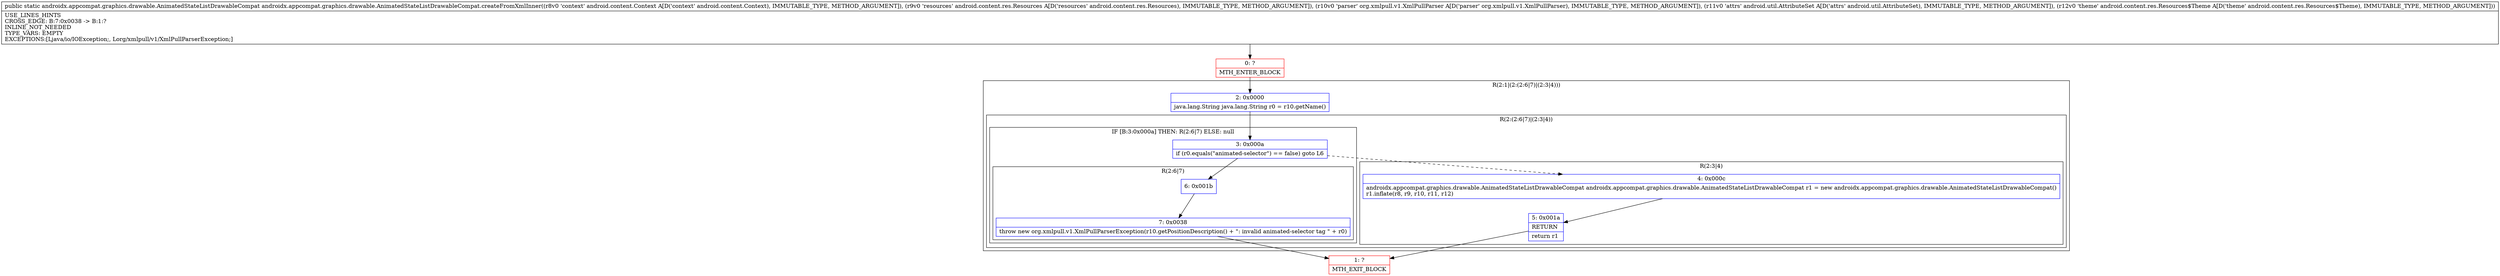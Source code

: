 digraph "CFG forandroidx.appcompat.graphics.drawable.AnimatedStateListDrawableCompat.createFromXmlInner(Landroid\/content\/Context;Landroid\/content\/res\/Resources;Lorg\/xmlpull\/v1\/XmlPullParser;Landroid\/util\/AttributeSet;Landroid\/content\/res\/Resources$Theme;)Landroidx\/appcompat\/graphics\/drawable\/AnimatedStateListDrawableCompat;" {
subgraph cluster_Region_1724770288 {
label = "R(2:1|(2:(2:6|7)|(2:3|4)))";
node [shape=record,color=blue];
Node_2 [shape=record,label="{2\:\ 0x0000|java.lang.String java.lang.String r0 = r10.getName()\l}"];
subgraph cluster_Region_969107958 {
label = "R(2:(2:6|7)|(2:3|4))";
node [shape=record,color=blue];
subgraph cluster_IfRegion_266875911 {
label = "IF [B:3:0x000a] THEN: R(2:6|7) ELSE: null";
node [shape=record,color=blue];
Node_3 [shape=record,label="{3\:\ 0x000a|if (r0.equals(\"animated\-selector\") == false) goto L6\l}"];
subgraph cluster_Region_696616028 {
label = "R(2:6|7)";
node [shape=record,color=blue];
Node_6 [shape=record,label="{6\:\ 0x001b}"];
Node_7 [shape=record,label="{7\:\ 0x0038|throw new org.xmlpull.v1.XmlPullParserException(r10.getPositionDescription() + \": invalid animated\-selector tag \" + r0)\l}"];
}
}
subgraph cluster_Region_1145526450 {
label = "R(2:3|4)";
node [shape=record,color=blue];
Node_4 [shape=record,label="{4\:\ 0x000c|androidx.appcompat.graphics.drawable.AnimatedStateListDrawableCompat androidx.appcompat.graphics.drawable.AnimatedStateListDrawableCompat r1 = new androidx.appcompat.graphics.drawable.AnimatedStateListDrawableCompat()\lr1.inflate(r8, r9, r10, r11, r12)\l}"];
Node_5 [shape=record,label="{5\:\ 0x001a|RETURN\l|return r1\l}"];
}
}
}
Node_0 [shape=record,color=red,label="{0\:\ ?|MTH_ENTER_BLOCK\l}"];
Node_1 [shape=record,color=red,label="{1\:\ ?|MTH_EXIT_BLOCK\l}"];
MethodNode[shape=record,label="{public static androidx.appcompat.graphics.drawable.AnimatedStateListDrawableCompat androidx.appcompat.graphics.drawable.AnimatedStateListDrawableCompat.createFromXmlInner((r8v0 'context' android.content.Context A[D('context' android.content.Context), IMMUTABLE_TYPE, METHOD_ARGUMENT]), (r9v0 'resources' android.content.res.Resources A[D('resources' android.content.res.Resources), IMMUTABLE_TYPE, METHOD_ARGUMENT]), (r10v0 'parser' org.xmlpull.v1.XmlPullParser A[D('parser' org.xmlpull.v1.XmlPullParser), IMMUTABLE_TYPE, METHOD_ARGUMENT]), (r11v0 'attrs' android.util.AttributeSet A[D('attrs' android.util.AttributeSet), IMMUTABLE_TYPE, METHOD_ARGUMENT]), (r12v0 'theme' android.content.res.Resources$Theme A[D('theme' android.content.res.Resources$Theme), IMMUTABLE_TYPE, METHOD_ARGUMENT]))  | USE_LINES_HINTS\lCROSS_EDGE: B:7:0x0038 \-\> B:1:?\lINLINE_NOT_NEEDED\lTYPE_VARS: EMPTY\lEXCEPTIONS:[Ljava\/io\/IOException;, Lorg\/xmlpull\/v1\/XmlPullParserException;]\l}"];
MethodNode -> Node_0;Node_2 -> Node_3;
Node_3 -> Node_4[style=dashed];
Node_3 -> Node_6;
Node_6 -> Node_7;
Node_7 -> Node_1;
Node_4 -> Node_5;
Node_5 -> Node_1;
Node_0 -> Node_2;
}

